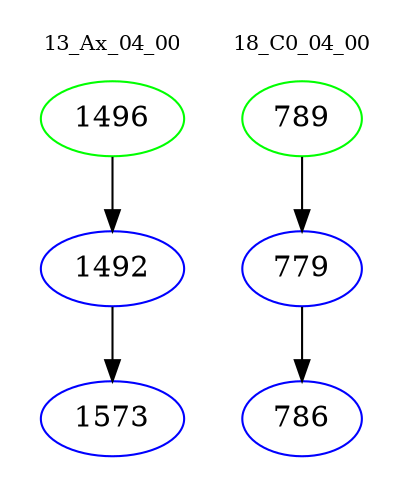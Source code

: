 digraph{
subgraph cluster_0 {
color = white
label = "13_Ax_04_00";
fontsize=10;
T0_1496 [label="1496", color="green"]
T0_1496 -> T0_1492 [color="black"]
T0_1492 [label="1492", color="blue"]
T0_1492 -> T0_1573 [color="black"]
T0_1573 [label="1573", color="blue"]
}
subgraph cluster_1 {
color = white
label = "18_C0_04_00";
fontsize=10;
T1_789 [label="789", color="green"]
T1_789 -> T1_779 [color="black"]
T1_779 [label="779", color="blue"]
T1_779 -> T1_786 [color="black"]
T1_786 [label="786", color="blue"]
}
}
